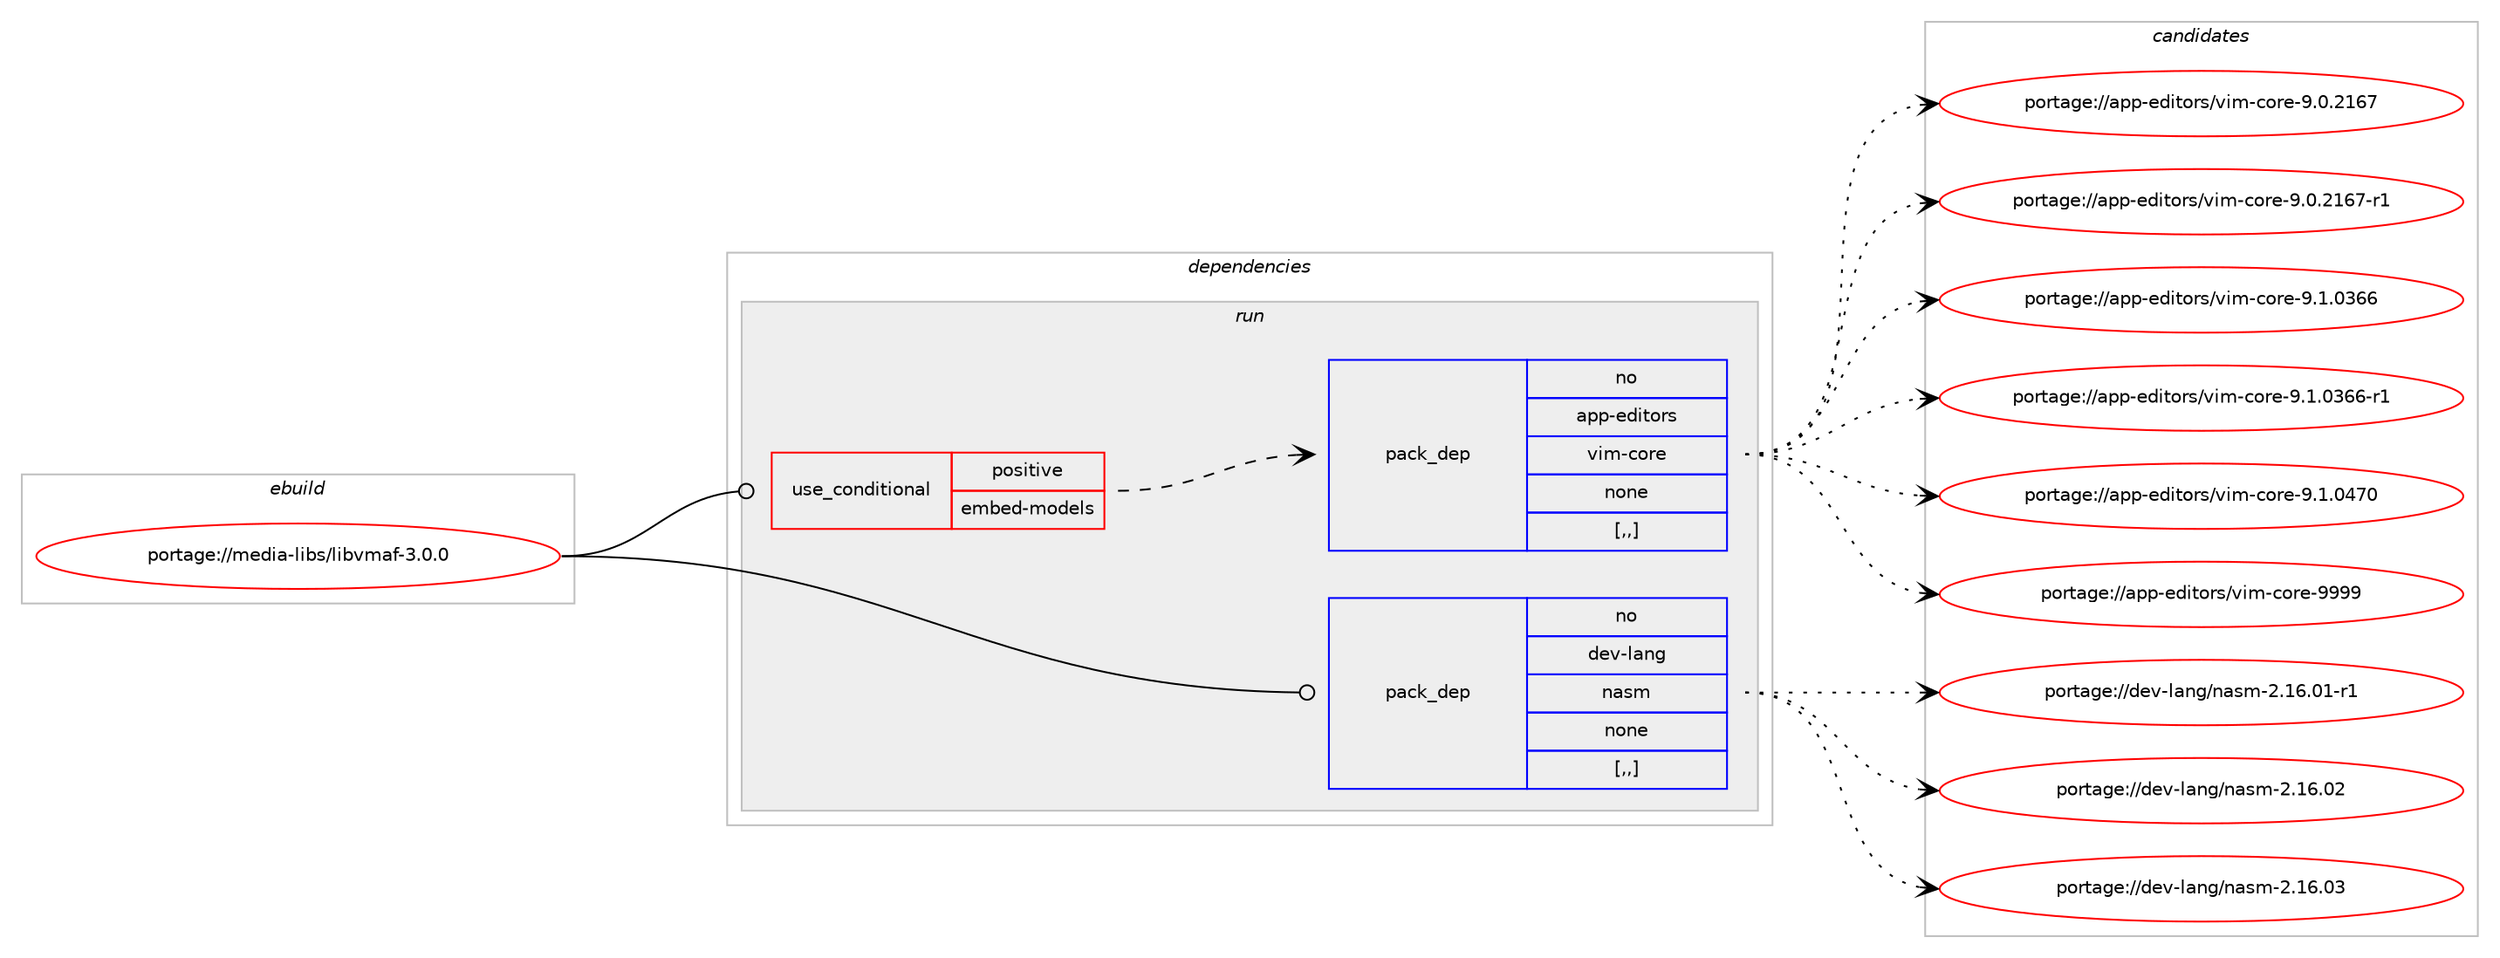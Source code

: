 digraph prolog {

# *************
# Graph options
# *************

newrank=true;
concentrate=true;
compound=true;
graph [rankdir=LR,fontname=Helvetica,fontsize=10,ranksep=1.5];#, ranksep=2.5, nodesep=0.2];
edge  [arrowhead=vee];
node  [fontname=Helvetica,fontsize=10];

# **********
# The ebuild
# **********

subgraph cluster_leftcol {
color=gray;
rank=same;
label=<<i>ebuild</i>>;
id [label="portage://media-libs/libvmaf-3.0.0", color=red, width=4, href="../media-libs/libvmaf-3.0.0.svg"];
}

# ****************
# The dependencies
# ****************

subgraph cluster_midcol {
color=gray;
label=<<i>dependencies</i>>;
subgraph cluster_compile {
fillcolor="#eeeeee";
style=filled;
label=<<i>compile</i>>;
}
subgraph cluster_compileandrun {
fillcolor="#eeeeee";
style=filled;
label=<<i>compile and run</i>>;
}
subgraph cluster_run {
fillcolor="#eeeeee";
style=filled;
label=<<i>run</i>>;
subgraph cond74582 {
dependency294841 [label=<<TABLE BORDER="0" CELLBORDER="1" CELLSPACING="0" CELLPADDING="4"><TR><TD ROWSPAN="3" CELLPADDING="10">use_conditional</TD></TR><TR><TD>positive</TD></TR><TR><TD>embed-models</TD></TR></TABLE>>, shape=none, color=red];
subgraph pack217943 {
dependency294842 [label=<<TABLE BORDER="0" CELLBORDER="1" CELLSPACING="0" CELLPADDING="4" WIDTH="220"><TR><TD ROWSPAN="6" CELLPADDING="30">pack_dep</TD></TR><TR><TD WIDTH="110">no</TD></TR><TR><TD>app-editors</TD></TR><TR><TD>vim-core</TD></TR><TR><TD>none</TD></TR><TR><TD>[,,]</TD></TR></TABLE>>, shape=none, color=blue];
}
dependency294841:e -> dependency294842:w [weight=20,style="dashed",arrowhead="vee"];
}
id:e -> dependency294841:w [weight=20,style="solid",arrowhead="odot"];
subgraph pack217944 {
dependency294843 [label=<<TABLE BORDER="0" CELLBORDER="1" CELLSPACING="0" CELLPADDING="4" WIDTH="220"><TR><TD ROWSPAN="6" CELLPADDING="30">pack_dep</TD></TR><TR><TD WIDTH="110">no</TD></TR><TR><TD>dev-lang</TD></TR><TR><TD>nasm</TD></TR><TR><TD>none</TD></TR><TR><TD>[,,]</TD></TR></TABLE>>, shape=none, color=blue];
}
id:e -> dependency294843:w [weight=20,style="solid",arrowhead="odot"];
}
}

# **************
# The candidates
# **************

subgraph cluster_choices {
rank=same;
color=gray;
label=<<i>candidates</i>>;

subgraph choice217943 {
color=black;
nodesep=1;
choice9711211245101100105116111114115471181051094599111114101455746484650495455 [label="portage://app-editors/vim-core-9.0.2167", color=red, width=4,href="../app-editors/vim-core-9.0.2167.svg"];
choice97112112451011001051161111141154711810510945991111141014557464846504954554511449 [label="portage://app-editors/vim-core-9.0.2167-r1", color=red, width=4,href="../app-editors/vim-core-9.0.2167-r1.svg"];
choice9711211245101100105116111114115471181051094599111114101455746494648515454 [label="portage://app-editors/vim-core-9.1.0366", color=red, width=4,href="../app-editors/vim-core-9.1.0366.svg"];
choice97112112451011001051161111141154711810510945991111141014557464946485154544511449 [label="portage://app-editors/vim-core-9.1.0366-r1", color=red, width=4,href="../app-editors/vim-core-9.1.0366-r1.svg"];
choice9711211245101100105116111114115471181051094599111114101455746494648525548 [label="portage://app-editors/vim-core-9.1.0470", color=red, width=4,href="../app-editors/vim-core-9.1.0470.svg"];
choice97112112451011001051161111141154711810510945991111141014557575757 [label="portage://app-editors/vim-core-9999", color=red, width=4,href="../app-editors/vim-core-9999.svg"];
dependency294842:e -> choice9711211245101100105116111114115471181051094599111114101455746484650495455:w [style=dotted,weight="100"];
dependency294842:e -> choice97112112451011001051161111141154711810510945991111141014557464846504954554511449:w [style=dotted,weight="100"];
dependency294842:e -> choice9711211245101100105116111114115471181051094599111114101455746494648515454:w [style=dotted,weight="100"];
dependency294842:e -> choice97112112451011001051161111141154711810510945991111141014557464946485154544511449:w [style=dotted,weight="100"];
dependency294842:e -> choice9711211245101100105116111114115471181051094599111114101455746494648525548:w [style=dotted,weight="100"];
dependency294842:e -> choice97112112451011001051161111141154711810510945991111141014557575757:w [style=dotted,weight="100"];
}
subgraph choice217944 {
color=black;
nodesep=1;
choice1001011184510897110103471109711510945504649544648494511449 [label="portage://dev-lang/nasm-2.16.01-r1", color=red, width=4,href="../dev-lang/nasm-2.16.01-r1.svg"];
choice100101118451089711010347110971151094550464954464850 [label="portage://dev-lang/nasm-2.16.02", color=red, width=4,href="../dev-lang/nasm-2.16.02.svg"];
choice100101118451089711010347110971151094550464954464851 [label="portage://dev-lang/nasm-2.16.03", color=red, width=4,href="../dev-lang/nasm-2.16.03.svg"];
dependency294843:e -> choice1001011184510897110103471109711510945504649544648494511449:w [style=dotted,weight="100"];
dependency294843:e -> choice100101118451089711010347110971151094550464954464850:w [style=dotted,weight="100"];
dependency294843:e -> choice100101118451089711010347110971151094550464954464851:w [style=dotted,weight="100"];
}
}

}
